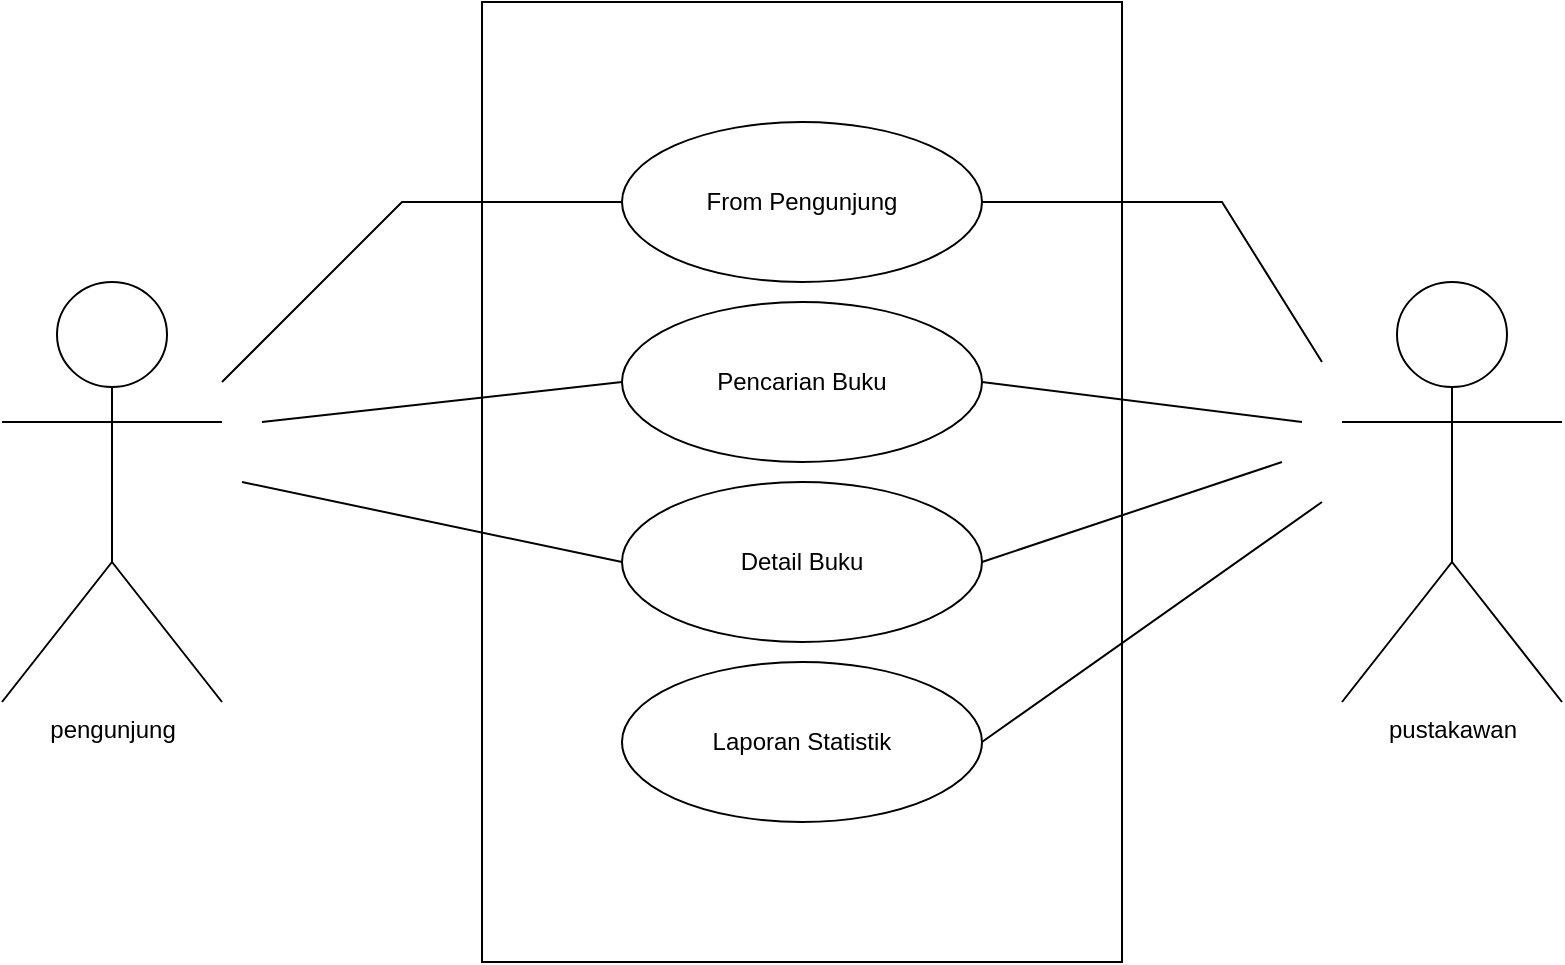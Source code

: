 <mxfile version="23.0.2" type="github">
  <diagram name="Page-1" id="8_6POuKUuHsXuzRotExz">
    <mxGraphModel dx="1259" dy="702" grid="1" gridSize="10" guides="1" tooltips="1" connect="1" arrows="1" fold="1" page="1" pageScale="1" pageWidth="850" pageHeight="1100" math="0" shadow="0">
      <root>
        <mxCell id="0" />
        <mxCell id="1" parent="0" />
        <mxCell id="vsfrEoO9yYBV2-Cgm4zr-1" value="" style="rounded=0;whiteSpace=wrap;html=1;" vertex="1" parent="1">
          <mxGeometry x="360" y="330" width="120" height="60" as="geometry" />
        </mxCell>
        <mxCell id="vsfrEoO9yYBV2-Cgm4zr-2" value="" style="rounded=0;whiteSpace=wrap;html=1;" vertex="1" parent="1">
          <mxGeometry x="280" y="120" width="320" height="480" as="geometry" />
        </mxCell>
        <mxCell id="vsfrEoO9yYBV2-Cgm4zr-3" value="From Pengunjung" style="ellipse;whiteSpace=wrap;html=1;" vertex="1" parent="1">
          <mxGeometry x="350" y="180" width="180" height="80" as="geometry" />
        </mxCell>
        <mxCell id="vsfrEoO9yYBV2-Cgm4zr-5" value="Pencarian Buku" style="ellipse;whiteSpace=wrap;html=1;" vertex="1" parent="1">
          <mxGeometry x="350" y="270" width="180" height="80" as="geometry" />
        </mxCell>
        <mxCell id="vsfrEoO9yYBV2-Cgm4zr-8" value="Detail Buku" style="ellipse;whiteSpace=wrap;html=1;" vertex="1" parent="1">
          <mxGeometry x="350" y="360" width="180" height="80" as="geometry" />
        </mxCell>
        <mxCell id="vsfrEoO9yYBV2-Cgm4zr-10" value="Laporan Statistik" style="ellipse;whiteSpace=wrap;html=1;" vertex="1" parent="1">
          <mxGeometry x="350" y="450" width="180" height="80" as="geometry" />
        </mxCell>
        <mxCell id="vsfrEoO9yYBV2-Cgm4zr-12" value="pengunjung" style="shape=umlActor;verticalLabelPosition=bottom;verticalAlign=top;html=1;outlineConnect=0;" vertex="1" parent="1">
          <mxGeometry x="40" y="260" width="110" height="210" as="geometry" />
        </mxCell>
        <mxCell id="vsfrEoO9yYBV2-Cgm4zr-15" value="pustakawan" style="shape=umlActor;verticalLabelPosition=bottom;verticalAlign=top;html=1;outlineConnect=0;" vertex="1" parent="1">
          <mxGeometry x="710" y="260" width="110" height="210" as="geometry" />
        </mxCell>
        <mxCell id="vsfrEoO9yYBV2-Cgm4zr-19" value="" style="endArrow=none;html=1;rounded=0;entryX=0;entryY=0.5;entryDx=0;entryDy=0;" edge="1" parent="1" source="vsfrEoO9yYBV2-Cgm4zr-12" target="vsfrEoO9yYBV2-Cgm4zr-3">
          <mxGeometry width="50" height="50" relative="1" as="geometry">
            <mxPoint x="400" y="440" as="sourcePoint" />
            <mxPoint x="450" y="390" as="targetPoint" />
            <Array as="points">
              <mxPoint x="240" y="220" />
            </Array>
          </mxGeometry>
        </mxCell>
        <mxCell id="vsfrEoO9yYBV2-Cgm4zr-20" value="" style="endArrow=none;html=1;rounded=0;entryX=0;entryY=0.5;entryDx=0;entryDy=0;" edge="1" parent="1" target="vsfrEoO9yYBV2-Cgm4zr-5">
          <mxGeometry width="50" height="50" relative="1" as="geometry">
            <mxPoint x="170" y="330" as="sourcePoint" />
            <mxPoint x="450" y="390" as="targetPoint" />
          </mxGeometry>
        </mxCell>
        <mxCell id="vsfrEoO9yYBV2-Cgm4zr-23" value="" style="endArrow=none;html=1;rounded=0;exitX=0;exitY=0.5;exitDx=0;exitDy=0;" edge="1" parent="1" source="vsfrEoO9yYBV2-Cgm4zr-8">
          <mxGeometry width="50" height="50" relative="1" as="geometry">
            <mxPoint x="400" y="440" as="sourcePoint" />
            <mxPoint x="160" y="360" as="targetPoint" />
          </mxGeometry>
        </mxCell>
        <mxCell id="vsfrEoO9yYBV2-Cgm4zr-24" value="" style="endArrow=none;html=1;rounded=0;exitX=1;exitY=0.5;exitDx=0;exitDy=0;" edge="1" parent="1" source="vsfrEoO9yYBV2-Cgm4zr-3">
          <mxGeometry width="50" height="50" relative="1" as="geometry">
            <mxPoint x="400" y="440" as="sourcePoint" />
            <mxPoint x="700" y="300" as="targetPoint" />
            <Array as="points">
              <mxPoint x="650" y="220" />
            </Array>
          </mxGeometry>
        </mxCell>
        <mxCell id="vsfrEoO9yYBV2-Cgm4zr-26" value="" style="endArrow=none;html=1;rounded=0;entryX=1;entryY=0.5;entryDx=0;entryDy=0;" edge="1" parent="1" target="vsfrEoO9yYBV2-Cgm4zr-5">
          <mxGeometry width="50" height="50" relative="1" as="geometry">
            <mxPoint x="690" y="330" as="sourcePoint" />
            <mxPoint x="450" y="390" as="targetPoint" />
          </mxGeometry>
        </mxCell>
        <mxCell id="vsfrEoO9yYBV2-Cgm4zr-27" value="" style="endArrow=none;html=1;rounded=0;entryX=1;entryY=0.5;entryDx=0;entryDy=0;" edge="1" parent="1" target="vsfrEoO9yYBV2-Cgm4zr-8">
          <mxGeometry width="50" height="50" relative="1" as="geometry">
            <mxPoint x="680" y="350" as="sourcePoint" />
            <mxPoint x="450" y="390" as="targetPoint" />
          </mxGeometry>
        </mxCell>
        <mxCell id="vsfrEoO9yYBV2-Cgm4zr-28" value="" style="endArrow=none;html=1;rounded=0;exitX=1;exitY=0.5;exitDx=0;exitDy=0;" edge="1" parent="1" source="vsfrEoO9yYBV2-Cgm4zr-10">
          <mxGeometry width="50" height="50" relative="1" as="geometry">
            <mxPoint x="400" y="440" as="sourcePoint" />
            <mxPoint x="700" y="370" as="targetPoint" />
          </mxGeometry>
        </mxCell>
      </root>
    </mxGraphModel>
  </diagram>
</mxfile>
